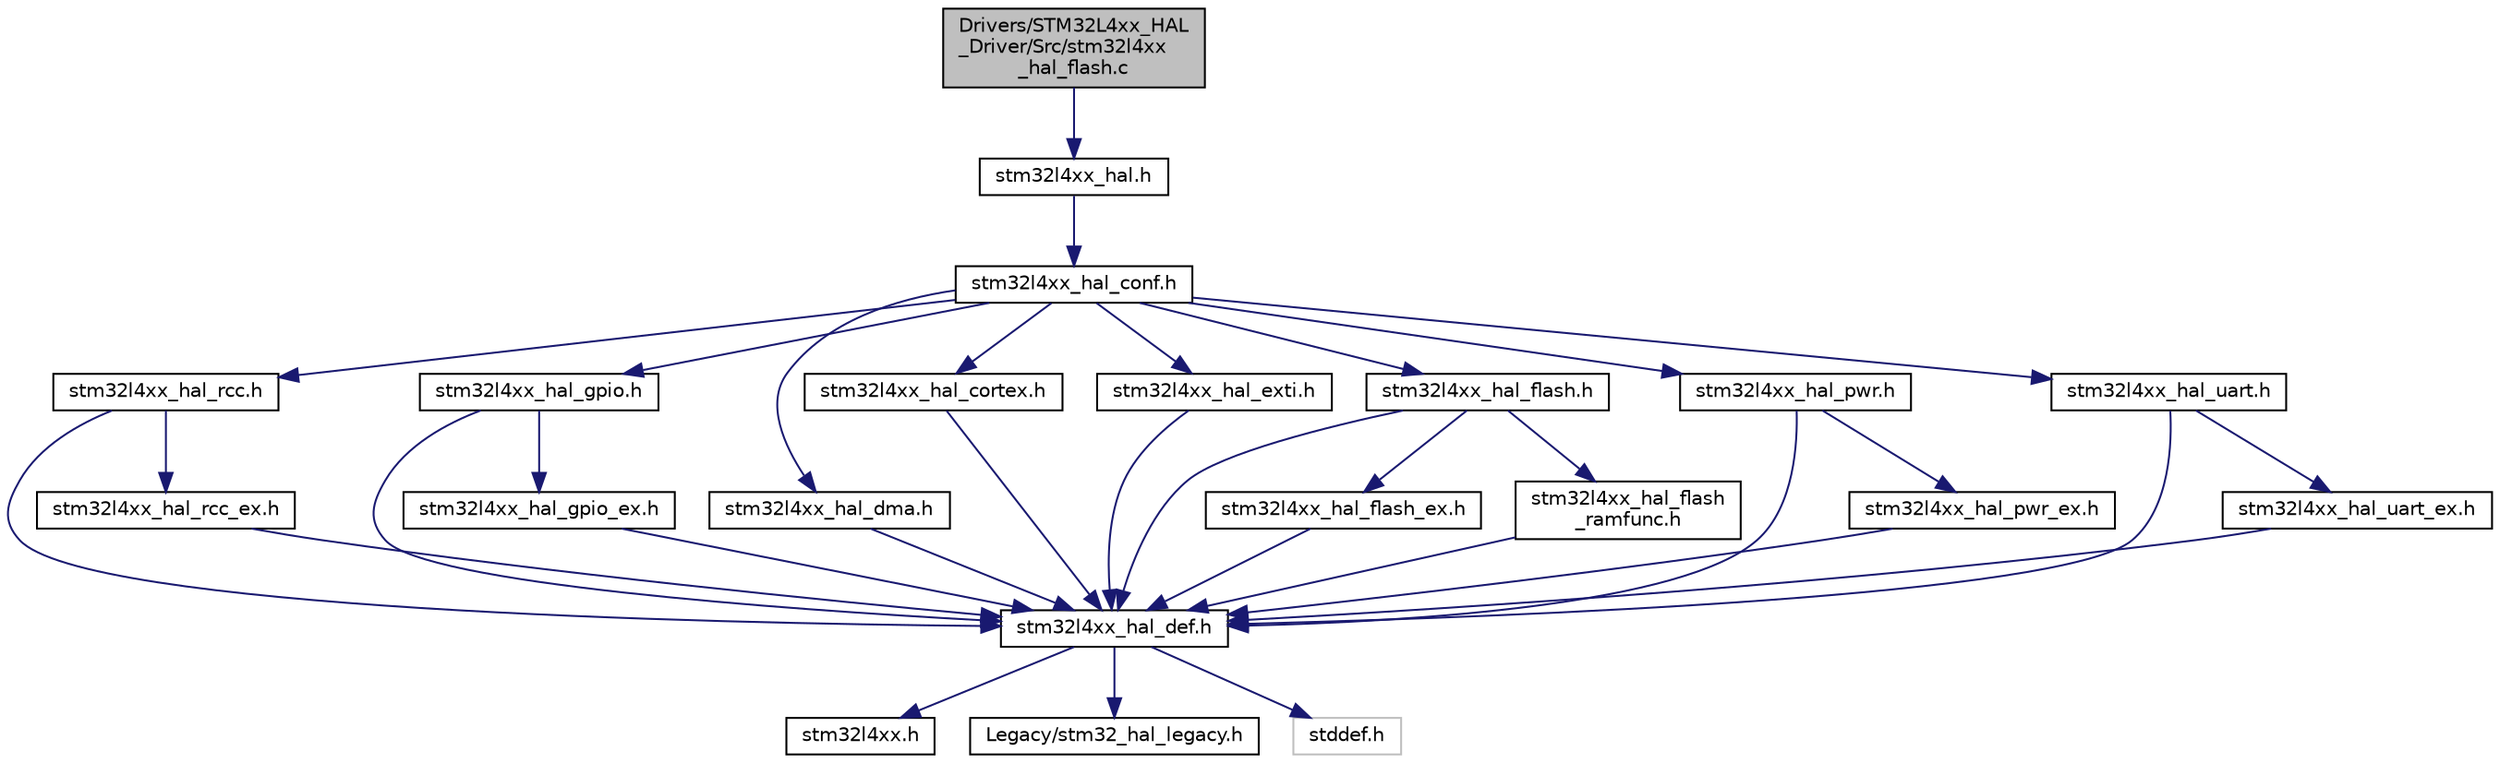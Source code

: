digraph "Drivers/STM32L4xx_HAL_Driver/Src/stm32l4xx_hal_flash.c"
{
 // LATEX_PDF_SIZE
  edge [fontname="Helvetica",fontsize="10",labelfontname="Helvetica",labelfontsize="10"];
  node [fontname="Helvetica",fontsize="10",shape=record];
  Node1 [label="Drivers/STM32L4xx_HAL\l_Driver/Src/stm32l4xx\l_hal_flash.c",height=0.2,width=0.4,color="black", fillcolor="grey75", style="filled", fontcolor="black",tooltip="FLASH HAL module driver. This file provides firmware functions to manage the following functionalitie..."];
  Node1 -> Node2 [color="midnightblue",fontsize="10",style="solid",fontname="Helvetica"];
  Node2 [label="stm32l4xx_hal.h",height=0.2,width=0.4,color="black", fillcolor="white", style="filled",URL="$stm32l4xx__hal_8h.html",tooltip="This file contains all the functions prototypes for the HAL module driver."];
  Node2 -> Node3 [color="midnightblue",fontsize="10",style="solid",fontname="Helvetica"];
  Node3 [label="stm32l4xx_hal_conf.h",height=0.2,width=0.4,color="black", fillcolor="white", style="filled",URL="$stm32l4xx__hal__conf_8h.html",tooltip="HAL configuration template file. This file should be copied to the application folder and renamed to ..."];
  Node3 -> Node4 [color="midnightblue",fontsize="10",style="solid",fontname="Helvetica"];
  Node4 [label="stm32l4xx_hal_rcc.h",height=0.2,width=0.4,color="black", fillcolor="white", style="filled",URL="$stm32l4xx__hal__rcc_8h.html",tooltip="Header file of RCC HAL module."];
  Node4 -> Node5 [color="midnightblue",fontsize="10",style="solid",fontname="Helvetica"];
  Node5 [label="stm32l4xx_hal_def.h",height=0.2,width=0.4,color="black", fillcolor="white", style="filled",URL="$stm32l4xx__hal__def_8h.html",tooltip="This file contains HAL common defines, enumeration, macros and structures definitions."];
  Node5 -> Node6 [color="midnightblue",fontsize="10",style="solid",fontname="Helvetica"];
  Node6 [label="stm32l4xx.h",height=0.2,width=0.4,color="black", fillcolor="white", style="filled",URL="$stm32l4xx_8h.html",tooltip="CMSIS STM32L4xx Device Peripheral Access Layer Header File."];
  Node5 -> Node7 [color="midnightblue",fontsize="10",style="solid",fontname="Helvetica"];
  Node7 [label="Legacy/stm32_hal_legacy.h",height=0.2,width=0.4,color="black", fillcolor="white", style="filled",URL="$stm32__hal__legacy_8h.html",tooltip="This file contains aliases definition for the STM32Cube HAL constants macros and functions maintained..."];
  Node5 -> Node8 [color="midnightblue",fontsize="10",style="solid",fontname="Helvetica"];
  Node8 [label="stddef.h",height=0.2,width=0.4,color="grey75", fillcolor="white", style="filled",tooltip=" "];
  Node4 -> Node9 [color="midnightblue",fontsize="10",style="solid",fontname="Helvetica"];
  Node9 [label="stm32l4xx_hal_rcc_ex.h",height=0.2,width=0.4,color="black", fillcolor="white", style="filled",URL="$stm32l4xx__hal__rcc__ex_8h.html",tooltip="Header file of RCC HAL Extended module."];
  Node9 -> Node5 [color="midnightblue",fontsize="10",style="solid",fontname="Helvetica"];
  Node3 -> Node10 [color="midnightblue",fontsize="10",style="solid",fontname="Helvetica"];
  Node10 [label="stm32l4xx_hal_gpio.h",height=0.2,width=0.4,color="black", fillcolor="white", style="filled",URL="$stm32l4xx__hal__gpio_8h.html",tooltip="Header file of GPIO HAL module."];
  Node10 -> Node5 [color="midnightblue",fontsize="10",style="solid",fontname="Helvetica"];
  Node10 -> Node11 [color="midnightblue",fontsize="10",style="solid",fontname="Helvetica"];
  Node11 [label="stm32l4xx_hal_gpio_ex.h",height=0.2,width=0.4,color="black", fillcolor="white", style="filled",URL="$stm32l4xx__hal__gpio__ex_8h.html",tooltip="Header file of GPIO HAL Extended module."];
  Node11 -> Node5 [color="midnightblue",fontsize="10",style="solid",fontname="Helvetica"];
  Node3 -> Node12 [color="midnightblue",fontsize="10",style="solid",fontname="Helvetica"];
  Node12 [label="stm32l4xx_hal_dma.h",height=0.2,width=0.4,color="black", fillcolor="white", style="filled",URL="$stm32l4xx__hal__dma_8h.html",tooltip="Header file of DMA HAL module."];
  Node12 -> Node5 [color="midnightblue",fontsize="10",style="solid",fontname="Helvetica"];
  Node3 -> Node13 [color="midnightblue",fontsize="10",style="solid",fontname="Helvetica"];
  Node13 [label="stm32l4xx_hal_cortex.h",height=0.2,width=0.4,color="black", fillcolor="white", style="filled",URL="$stm32l4xx__hal__cortex_8h.html",tooltip="Header file of CORTEX HAL module."];
  Node13 -> Node5 [color="midnightblue",fontsize="10",style="solid",fontname="Helvetica"];
  Node3 -> Node14 [color="midnightblue",fontsize="10",style="solid",fontname="Helvetica"];
  Node14 [label="stm32l4xx_hal_exti.h",height=0.2,width=0.4,color="black", fillcolor="white", style="filled",URL="$stm32l4xx__hal__exti_8h.html",tooltip="Header file of EXTI HAL module."];
  Node14 -> Node5 [color="midnightblue",fontsize="10",style="solid",fontname="Helvetica"];
  Node3 -> Node15 [color="midnightblue",fontsize="10",style="solid",fontname="Helvetica"];
  Node15 [label="stm32l4xx_hal_flash.h",height=0.2,width=0.4,color="black", fillcolor="white", style="filled",URL="$stm32l4xx__hal__flash_8h.html",tooltip="Header file of FLASH HAL module."];
  Node15 -> Node5 [color="midnightblue",fontsize="10",style="solid",fontname="Helvetica"];
  Node15 -> Node16 [color="midnightblue",fontsize="10",style="solid",fontname="Helvetica"];
  Node16 [label="stm32l4xx_hal_flash_ex.h",height=0.2,width=0.4,color="black", fillcolor="white", style="filled",URL="$stm32l4xx__hal__flash__ex_8h.html",tooltip="Header file of FLASH HAL Extended module."];
  Node16 -> Node5 [color="midnightblue",fontsize="10",style="solid",fontname="Helvetica"];
  Node15 -> Node17 [color="midnightblue",fontsize="10",style="solid",fontname="Helvetica"];
  Node17 [label="stm32l4xx_hal_flash\l_ramfunc.h",height=0.2,width=0.4,color="black", fillcolor="white", style="filled",URL="$stm32l4xx__hal__flash__ramfunc_8h.html",tooltip="Header file of FLASH RAMFUNC driver."];
  Node17 -> Node5 [color="midnightblue",fontsize="10",style="solid",fontname="Helvetica"];
  Node3 -> Node18 [color="midnightblue",fontsize="10",style="solid",fontname="Helvetica"];
  Node18 [label="stm32l4xx_hal_pwr.h",height=0.2,width=0.4,color="black", fillcolor="white", style="filled",URL="$stm32l4xx__hal__pwr_8h.html",tooltip="Header file of PWR HAL module."];
  Node18 -> Node5 [color="midnightblue",fontsize="10",style="solid",fontname="Helvetica"];
  Node18 -> Node19 [color="midnightblue",fontsize="10",style="solid",fontname="Helvetica"];
  Node19 [label="stm32l4xx_hal_pwr_ex.h",height=0.2,width=0.4,color="black", fillcolor="white", style="filled",URL="$stm32l4xx__hal__pwr__ex_8h.html",tooltip="Header file of PWR HAL Extended module."];
  Node19 -> Node5 [color="midnightblue",fontsize="10",style="solid",fontname="Helvetica"];
  Node3 -> Node20 [color="midnightblue",fontsize="10",style="solid",fontname="Helvetica"];
  Node20 [label="stm32l4xx_hal_uart.h",height=0.2,width=0.4,color="black", fillcolor="white", style="filled",URL="$stm32l4xx__hal__uart_8h.html",tooltip="Header file of UART HAL module."];
  Node20 -> Node5 [color="midnightblue",fontsize="10",style="solid",fontname="Helvetica"];
  Node20 -> Node21 [color="midnightblue",fontsize="10",style="solid",fontname="Helvetica"];
  Node21 [label="stm32l4xx_hal_uart_ex.h",height=0.2,width=0.4,color="black", fillcolor="white", style="filled",URL="$stm32l4xx__hal__uart__ex_8h.html",tooltip="Header file of UART HAL Extended module."];
  Node21 -> Node5 [color="midnightblue",fontsize="10",style="solid",fontname="Helvetica"];
}
